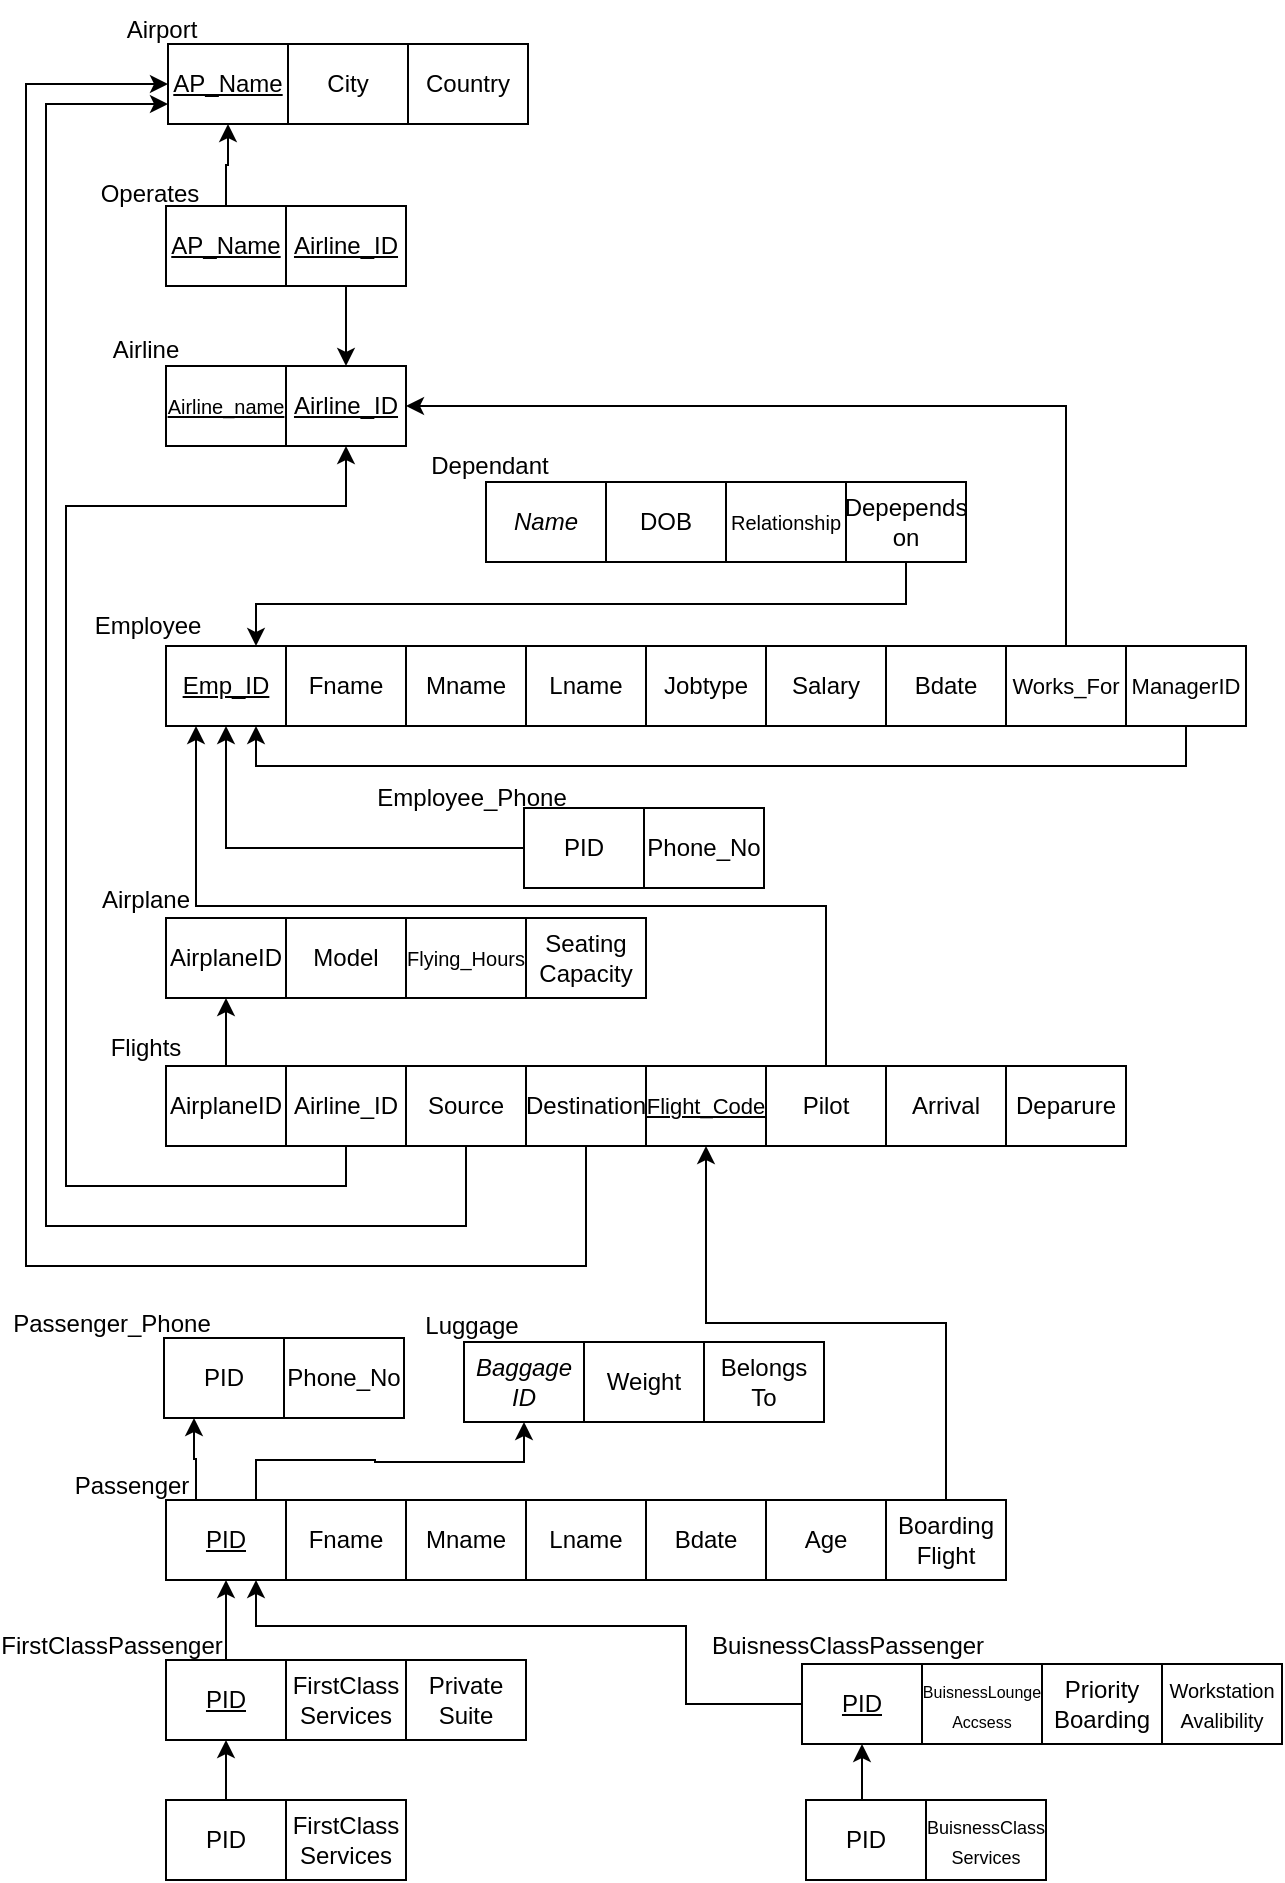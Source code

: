 <mxfile version="24.8.6">
  <diagram name="Page-1" id="_k5ArbzlJ-PiE-V6iwf7">
    <mxGraphModel dx="632" dy="1427" grid="1" gridSize="10" guides="1" tooltips="1" connect="1" arrows="1" fold="1" page="1" pageScale="1" pageWidth="850" pageHeight="1100" math="0" shadow="0">
      <root>
        <mxCell id="0" />
        <mxCell id="1" parent="0" />
        <mxCell id="TdfvYruZWpuvt_22ktZn-1" value="" style="childLayout=tableLayout;recursiveResize=0;shadow=0;fillColor=none;" parent="1" vertex="1">
          <mxGeometry x="240" y="300" width="540" height="40" as="geometry" />
        </mxCell>
        <mxCell id="TdfvYruZWpuvt_22ktZn-2" value="" style="shape=tableRow;horizontal=0;startSize=0;swimlaneHead=0;swimlaneBody=0;top=0;left=0;bottom=0;right=0;dropTarget=0;collapsible=0;recursiveResize=0;expand=0;fontStyle=0;fillColor=none;strokeColor=inherit;" parent="TdfvYruZWpuvt_22ktZn-1" vertex="1">
          <mxGeometry width="540" height="40" as="geometry" />
        </mxCell>
        <mxCell id="TdfvYruZWpuvt_22ktZn-3" value="&lt;u&gt;Emp_ID&lt;/u&gt;" style="connectable=1;recursiveResize=0;strokeColor=inherit;fillColor=none;align=center;whiteSpace=wrap;html=1;" parent="TdfvYruZWpuvt_22ktZn-2" vertex="1">
          <mxGeometry width="60" height="40" as="geometry">
            <mxRectangle width="60" height="40" as="alternateBounds" />
          </mxGeometry>
        </mxCell>
        <mxCell id="TdfvYruZWpuvt_22ktZn-5" value="Fname" style="connectable=1;recursiveResize=0;strokeColor=inherit;fillColor=none;align=center;whiteSpace=wrap;html=1;" parent="TdfvYruZWpuvt_22ktZn-2" vertex="1">
          <mxGeometry x="60" width="60" height="40" as="geometry">
            <mxRectangle width="60" height="40" as="alternateBounds" />
          </mxGeometry>
        </mxCell>
        <mxCell id="TdfvYruZWpuvt_22ktZn-34" value="Mname" style="connectable=1;recursiveResize=0;strokeColor=inherit;fillColor=none;align=center;whiteSpace=wrap;html=1;" parent="TdfvYruZWpuvt_22ktZn-2" vertex="1">
          <mxGeometry x="120" width="60" height="40" as="geometry">
            <mxRectangle width="60" height="40" as="alternateBounds" />
          </mxGeometry>
        </mxCell>
        <mxCell id="TdfvYruZWpuvt_22ktZn-35" value="Lname" style="connectable=1;recursiveResize=0;strokeColor=inherit;fillColor=none;align=center;whiteSpace=wrap;html=1;" parent="TdfvYruZWpuvt_22ktZn-2" vertex="1">
          <mxGeometry x="180" width="60" height="40" as="geometry">
            <mxRectangle width="60" height="40" as="alternateBounds" />
          </mxGeometry>
        </mxCell>
        <mxCell id="TdfvYruZWpuvt_22ktZn-36" value="Jobtype" style="connectable=1;recursiveResize=0;strokeColor=inherit;fillColor=none;align=center;whiteSpace=wrap;html=1;" parent="TdfvYruZWpuvt_22ktZn-2" vertex="1">
          <mxGeometry x="240" width="60" height="40" as="geometry">
            <mxRectangle width="60" height="40" as="alternateBounds" />
          </mxGeometry>
        </mxCell>
        <mxCell id="TdfvYruZWpuvt_22ktZn-37" value="Salary" style="connectable=1;recursiveResize=0;strokeColor=inherit;fillColor=none;align=center;whiteSpace=wrap;html=1;" parent="TdfvYruZWpuvt_22ktZn-2" vertex="1">
          <mxGeometry x="300" width="60" height="40" as="geometry">
            <mxRectangle width="60" height="40" as="alternateBounds" />
          </mxGeometry>
        </mxCell>
        <mxCell id="TdfvYruZWpuvt_22ktZn-38" value="Bdate" style="connectable=1;recursiveResize=0;strokeColor=inherit;fillColor=none;align=center;whiteSpace=wrap;html=1;" parent="TdfvYruZWpuvt_22ktZn-2" vertex="1">
          <mxGeometry x="360" width="60" height="40" as="geometry">
            <mxRectangle width="60" height="40" as="alternateBounds" />
          </mxGeometry>
        </mxCell>
        <mxCell id="TdfvYruZWpuvt_22ktZn-40" value="&lt;font style=&quot;font-size: 11px;&quot;&gt;Works_For&lt;/font&gt;" style="connectable=1;recursiveResize=0;strokeColor=inherit;fillColor=none;align=center;whiteSpace=wrap;html=1;" parent="TdfvYruZWpuvt_22ktZn-2" vertex="1">
          <mxGeometry x="420" width="60" height="40" as="geometry">
            <mxRectangle width="60" height="40" as="alternateBounds" />
          </mxGeometry>
        </mxCell>
        <mxCell id="TdfvYruZWpuvt_22ktZn-41" value="&lt;font style=&quot;font-size: 11px;&quot;&gt;ManagerID&lt;/font&gt;" style="connectable=1;recursiveResize=0;strokeColor=inherit;fillColor=none;align=center;whiteSpace=wrap;html=1;part=0;" parent="TdfvYruZWpuvt_22ktZn-2" vertex="1">
          <mxGeometry x="480" width="60" height="40" as="geometry">
            <mxRectangle width="60" height="40" as="alternateBounds" />
          </mxGeometry>
        </mxCell>
        <mxCell id="TdfvYruZWpuvt_22ktZn-76" style="edgeStyle=orthogonalEdgeStyle;rounded=0;orthogonalLoop=1;jettySize=auto;html=1;exitX=0.5;exitY=1;exitDx=0;exitDy=0;entryX=0.75;entryY=1;entryDx=0;entryDy=0;" parent="TdfvYruZWpuvt_22ktZn-2" source="TdfvYruZWpuvt_22ktZn-41" target="TdfvYruZWpuvt_22ktZn-3" edge="1">
          <mxGeometry relative="1" as="geometry">
            <mxPoint x="580" y="10" as="sourcePoint" />
            <mxPoint x="40" y="-70" as="targetPoint" />
          </mxGeometry>
        </mxCell>
        <mxCell id="TdfvYruZWpuvt_22ktZn-60" value="" style="childLayout=tableLayout;recursiveResize=0;shadow=0;fillColor=none;" parent="1" vertex="1">
          <mxGeometry x="240" y="160" width="120" height="40" as="geometry" />
        </mxCell>
        <mxCell id="TdfvYruZWpuvt_22ktZn-61" value="" style="shape=tableRow;horizontal=0;startSize=0;swimlaneHead=0;swimlaneBody=0;top=0;left=0;bottom=0;right=0;dropTarget=0;collapsible=0;recursiveResize=0;expand=0;fontStyle=0;fillColor=none;strokeColor=inherit;" parent="TdfvYruZWpuvt_22ktZn-60" vertex="1">
          <mxGeometry width="120" height="40" as="geometry" />
        </mxCell>
        <mxCell id="TdfvYruZWpuvt_22ktZn-62" value="&lt;u&gt;&lt;font style=&quot;font-size: 10px;&quot;&gt;Airline_name&lt;/font&gt;&lt;/u&gt;" style="connectable=1;recursiveResize=0;strokeColor=inherit;fillColor=none;align=center;whiteSpace=wrap;html=1;" parent="TdfvYruZWpuvt_22ktZn-61" vertex="1">
          <mxGeometry width="60" height="40" as="geometry">
            <mxRectangle width="60" height="40" as="alternateBounds" />
          </mxGeometry>
        </mxCell>
        <mxCell id="TdfvYruZWpuvt_22ktZn-63" value="&lt;u&gt;Airline_ID&lt;/u&gt;" style="connectable=1;recursiveResize=0;strokeColor=inherit;fillColor=none;align=center;whiteSpace=wrap;html=1;" parent="TdfvYruZWpuvt_22ktZn-61" vertex="1">
          <mxGeometry x="60" width="60" height="40" as="geometry">
            <mxRectangle width="60" height="40" as="alternateBounds" />
          </mxGeometry>
        </mxCell>
        <mxCell id="TdfvYruZWpuvt_22ktZn-65" value="" style="childLayout=tableLayout;recursiveResize=0;shadow=0;fillColor=none;" parent="1" vertex="1">
          <mxGeometry x="240" y="436" width="240" height="40" as="geometry" />
        </mxCell>
        <mxCell id="TdfvYruZWpuvt_22ktZn-66" value="" style="shape=tableRow;horizontal=0;startSize=0;swimlaneHead=0;swimlaneBody=0;top=0;left=0;bottom=0;right=0;dropTarget=0;collapsible=0;recursiveResize=0;expand=0;fontStyle=0;fillColor=none;strokeColor=inherit;" parent="TdfvYruZWpuvt_22ktZn-65" vertex="1">
          <mxGeometry width="240" height="40" as="geometry" />
        </mxCell>
        <mxCell id="TdfvYruZWpuvt_22ktZn-67" value="AirplaneID" style="connectable=1;recursiveResize=0;strokeColor=inherit;fillColor=none;align=center;whiteSpace=wrap;html=1;" parent="TdfvYruZWpuvt_22ktZn-66" vertex="1">
          <mxGeometry width="60" height="40" as="geometry">
            <mxRectangle width="60" height="40" as="alternateBounds" />
          </mxGeometry>
        </mxCell>
        <mxCell id="TdfvYruZWpuvt_22ktZn-68" value="Model" style="connectable=1;recursiveResize=0;strokeColor=inherit;fillColor=none;align=center;whiteSpace=wrap;html=1;" parent="TdfvYruZWpuvt_22ktZn-66" vertex="1">
          <mxGeometry x="60" width="60" height="40" as="geometry">
            <mxRectangle width="60" height="40" as="alternateBounds" />
          </mxGeometry>
        </mxCell>
        <mxCell id="TdfvYruZWpuvt_22ktZn-69" value="&lt;font style=&quot;font-size: 10px;&quot;&gt;Flying_Hours&lt;/font&gt;" style="connectable=1;recursiveResize=0;strokeColor=inherit;fillColor=none;align=center;whiteSpace=wrap;html=1;" parent="TdfvYruZWpuvt_22ktZn-66" vertex="1">
          <mxGeometry x="120" width="60" height="40" as="geometry">
            <mxRectangle width="60" height="40" as="alternateBounds" />
          </mxGeometry>
        </mxCell>
        <mxCell id="TdfvYruZWpuvt_22ktZn-70" value="Seating&lt;br&gt;Capacity" style="connectable=1;recursiveResize=0;strokeColor=inherit;fillColor=none;align=center;whiteSpace=wrap;html=1;" parent="TdfvYruZWpuvt_22ktZn-66" vertex="1">
          <mxGeometry x="180" width="60" height="40" as="geometry">
            <mxRectangle width="60" height="40" as="alternateBounds" />
          </mxGeometry>
        </mxCell>
        <mxCell id="TdfvYruZWpuvt_22ktZn-75" style="edgeStyle=orthogonalEdgeStyle;rounded=0;orthogonalLoop=1;jettySize=auto;html=1;exitX=0.5;exitY=0;exitDx=0;exitDy=0;entryX=1;entryY=0.5;entryDx=0;entryDy=0;" parent="1" source="TdfvYruZWpuvt_22ktZn-40" target="TdfvYruZWpuvt_22ktZn-63" edge="1">
          <mxGeometry relative="1" as="geometry" />
        </mxCell>
        <mxCell id="TdfvYruZWpuvt_22ktZn-91" value="" style="childLayout=tableLayout;recursiveResize=0;shadow=0;fillColor=none;" parent="1" vertex="1">
          <mxGeometry x="240" y="510" width="480" height="40" as="geometry" />
        </mxCell>
        <mxCell id="TdfvYruZWpuvt_22ktZn-92" value="" style="shape=tableRow;horizontal=0;startSize=0;swimlaneHead=0;swimlaneBody=0;top=0;left=0;bottom=0;right=0;dropTarget=0;collapsible=0;recursiveResize=0;expand=0;fontStyle=0;fillColor=none;strokeColor=inherit;" parent="TdfvYruZWpuvt_22ktZn-91" vertex="1">
          <mxGeometry width="480" height="40" as="geometry" />
        </mxCell>
        <mxCell id="TdfvYruZWpuvt_22ktZn-93" value="AirplaneID" style="connectable=1;recursiveResize=0;strokeColor=inherit;fillColor=none;align=center;whiteSpace=wrap;html=1;" parent="TdfvYruZWpuvt_22ktZn-92" vertex="1">
          <mxGeometry width="60" height="40" as="geometry">
            <mxRectangle width="60" height="40" as="alternateBounds" />
          </mxGeometry>
        </mxCell>
        <mxCell id="TdfvYruZWpuvt_22ktZn-94" value="Airline_ID" style="connectable=1;recursiveResize=0;strokeColor=inherit;fillColor=none;align=center;whiteSpace=wrap;html=1;" parent="TdfvYruZWpuvt_22ktZn-92" vertex="1">
          <mxGeometry x="60" width="60" height="40" as="geometry">
            <mxRectangle width="60" height="40" as="alternateBounds" />
          </mxGeometry>
        </mxCell>
        <mxCell id="TdfvYruZWpuvt_22ktZn-95" value="Source" style="connectable=1;recursiveResize=0;strokeColor=inherit;fillColor=none;align=center;whiteSpace=wrap;html=1;" parent="TdfvYruZWpuvt_22ktZn-92" vertex="1">
          <mxGeometry x="120" width="60" height="40" as="geometry">
            <mxRectangle width="60" height="40" as="alternateBounds" />
          </mxGeometry>
        </mxCell>
        <mxCell id="TdfvYruZWpuvt_22ktZn-96" value="Destination" style="connectable=1;recursiveResize=0;strokeColor=inherit;fillColor=none;align=center;whiteSpace=wrap;html=1;" parent="TdfvYruZWpuvt_22ktZn-92" vertex="1">
          <mxGeometry x="180" width="60" height="40" as="geometry">
            <mxRectangle width="60" height="40" as="alternateBounds" />
          </mxGeometry>
        </mxCell>
        <mxCell id="TdfvYruZWpuvt_22ktZn-97" value="&lt;u&gt;&lt;font style=&quot;font-size: 11px;&quot;&gt;Flight_Code&lt;/font&gt;&lt;/u&gt;" style="connectable=1;recursiveResize=0;strokeColor=inherit;fillColor=none;align=center;whiteSpace=wrap;html=1;" parent="TdfvYruZWpuvt_22ktZn-92" vertex="1">
          <mxGeometry x="240" width="60" height="40" as="geometry">
            <mxRectangle width="60" height="40" as="alternateBounds" />
          </mxGeometry>
        </mxCell>
        <mxCell id="TdfvYruZWpuvt_22ktZn-98" value="Pilot" style="connectable=1;recursiveResize=0;strokeColor=inherit;fillColor=none;align=center;whiteSpace=wrap;html=1;" parent="TdfvYruZWpuvt_22ktZn-92" vertex="1">
          <mxGeometry x="300" width="60" height="40" as="geometry">
            <mxRectangle width="60" height="40" as="alternateBounds" />
          </mxGeometry>
        </mxCell>
        <mxCell id="TdfvYruZWpuvt_22ktZn-99" value="Arrival" style="connectable=1;recursiveResize=0;strokeColor=inherit;fillColor=none;align=center;whiteSpace=wrap;html=1;" parent="TdfvYruZWpuvt_22ktZn-92" vertex="1">
          <mxGeometry x="360" width="60" height="40" as="geometry">
            <mxRectangle width="60" height="40" as="alternateBounds" />
          </mxGeometry>
        </mxCell>
        <mxCell id="TdfvYruZWpuvt_22ktZn-100" value="Deparure" style="connectable=1;recursiveResize=0;strokeColor=inherit;fillColor=none;align=center;whiteSpace=wrap;html=1;" parent="TdfvYruZWpuvt_22ktZn-92" vertex="1">
          <mxGeometry x="420" width="60" height="40" as="geometry">
            <mxRectangle width="60" height="40" as="alternateBounds" />
          </mxGeometry>
        </mxCell>
        <mxCell id="TdfvYruZWpuvt_22ktZn-107" style="edgeStyle=orthogonalEdgeStyle;rounded=0;orthogonalLoop=1;jettySize=auto;html=1;entryX=0.5;entryY=1;entryDx=0;entryDy=0;" parent="1" target="TdfvYruZWpuvt_22ktZn-63" edge="1">
          <mxGeometry relative="1" as="geometry">
            <mxPoint x="330" y="550" as="sourcePoint" />
            <Array as="points">
              <mxPoint x="330" y="570" />
              <mxPoint x="190" y="570" />
              <mxPoint x="190" y="230" />
              <mxPoint x="330" y="230" />
            </Array>
            <mxPoint x="230" y="80" as="targetPoint" />
          </mxGeometry>
        </mxCell>
        <mxCell id="TdfvYruZWpuvt_22ktZn-108" style="edgeStyle=orthogonalEdgeStyle;rounded=0;orthogonalLoop=1;jettySize=auto;html=1;exitX=0.5;exitY=0;exitDx=0;exitDy=0;entryX=0.5;entryY=1;entryDx=0;entryDy=0;" parent="1" source="TdfvYruZWpuvt_22ktZn-93" target="TdfvYruZWpuvt_22ktZn-67" edge="1">
          <mxGeometry relative="1" as="geometry">
            <Array as="points">
              <mxPoint x="270" y="480" />
              <mxPoint x="270" y="480" />
            </Array>
          </mxGeometry>
        </mxCell>
        <mxCell id="TdfvYruZWpuvt_22ktZn-109" style="edgeStyle=orthogonalEdgeStyle;rounded=0;orthogonalLoop=1;jettySize=auto;html=1;exitX=0.5;exitY=0;exitDx=0;exitDy=0;entryX=0.25;entryY=1;entryDx=0;entryDy=0;" parent="1" source="TdfvYruZWpuvt_22ktZn-98" target="TdfvYruZWpuvt_22ktZn-3" edge="1">
          <mxGeometry relative="1" as="geometry">
            <Array as="points">
              <mxPoint x="570" y="430" />
              <mxPoint x="255" y="430" />
            </Array>
            <mxPoint x="260" y="240" as="targetPoint" />
          </mxGeometry>
        </mxCell>
        <mxCell id="TdfvYruZWpuvt_22ktZn-110" style="edgeStyle=orthogonalEdgeStyle;rounded=0;orthogonalLoop=1;jettySize=auto;html=1;exitX=0.5;exitY=1;exitDx=0;exitDy=0;entryX=0;entryY=0.5;entryDx=0;entryDy=0;" parent="1" source="TdfvYruZWpuvt_22ktZn-96" target="TdfvYruZWpuvt_22ktZn-57" edge="1">
          <mxGeometry relative="1" as="geometry">
            <mxPoint x="290" y="575" as="sourcePoint" />
            <mxPoint x="290" y="215" as="targetPoint" />
            <Array as="points">
              <mxPoint x="450" y="610" />
              <mxPoint x="170" y="610" />
              <mxPoint x="170" y="19" />
            </Array>
          </mxGeometry>
        </mxCell>
        <mxCell id="TdfvYruZWpuvt_22ktZn-111" style="edgeStyle=orthogonalEdgeStyle;rounded=0;orthogonalLoop=1;jettySize=auto;html=1;entryX=0;entryY=0.75;entryDx=0;entryDy=0;" parent="1" target="TdfvYruZWpuvt_22ktZn-57" edge="1">
          <mxGeometry relative="1" as="geometry">
            <mxPoint x="390" y="550" as="sourcePoint" />
            <mxPoint x="190" y="-120" as="targetPoint" />
            <Array as="points">
              <mxPoint x="390" y="590" />
              <mxPoint x="180" y="590" />
              <mxPoint x="180" y="29" />
            </Array>
          </mxGeometry>
        </mxCell>
        <mxCell id="TdfvYruZWpuvt_22ktZn-55" value="" style="childLayout=tableLayout;recursiveResize=0;shadow=0;fillColor=none;" parent="1" vertex="1">
          <mxGeometry x="241" y="-1" width="180" height="40" as="geometry" />
        </mxCell>
        <mxCell id="TdfvYruZWpuvt_22ktZn-56" value="" style="shape=tableRow;horizontal=0;startSize=0;swimlaneHead=0;swimlaneBody=0;top=0;left=0;bottom=0;right=0;dropTarget=0;collapsible=0;recursiveResize=0;expand=0;fontStyle=0;fillColor=none;strokeColor=inherit;" parent="TdfvYruZWpuvt_22ktZn-55" vertex="1">
          <mxGeometry width="180" height="40" as="geometry" />
        </mxCell>
        <mxCell id="TdfvYruZWpuvt_22ktZn-57" value="&lt;u&gt;AP_Name&lt;/u&gt;" style="connectable=1;recursiveResize=0;strokeColor=inherit;fillColor=none;align=center;whiteSpace=wrap;html=1;" parent="TdfvYruZWpuvt_22ktZn-56" vertex="1">
          <mxGeometry width="60" height="40" as="geometry">
            <mxRectangle width="60" height="40" as="alternateBounds" />
          </mxGeometry>
        </mxCell>
        <mxCell id="TdfvYruZWpuvt_22ktZn-58" value="City" style="connectable=1;recursiveResize=0;strokeColor=inherit;fillColor=none;align=center;whiteSpace=wrap;html=1;" parent="TdfvYruZWpuvt_22ktZn-56" vertex="1">
          <mxGeometry x="60" width="60" height="40" as="geometry">
            <mxRectangle width="60" height="40" as="alternateBounds" />
          </mxGeometry>
        </mxCell>
        <mxCell id="TdfvYruZWpuvt_22ktZn-59" value="Country" style="connectable=1;recursiveResize=0;strokeColor=inherit;fillColor=none;align=center;whiteSpace=wrap;html=1;" parent="TdfvYruZWpuvt_22ktZn-56" vertex="1">
          <mxGeometry x="120" width="60" height="40" as="geometry">
            <mxRectangle width="60" height="40" as="alternateBounds" />
          </mxGeometry>
        </mxCell>
        <mxCell id="TdfvYruZWpuvt_22ktZn-121" value="" style="shape=tableRow;horizontal=0;startSize=0;swimlaneHead=0;swimlaneBody=0;top=0;left=0;bottom=0;right=0;dropTarget=0;collapsible=0;recursiveResize=0;expand=0;fontStyle=0;fillColor=none;strokeColor=inherit;" parent="1" vertex="1">
          <mxGeometry x="240" y="80" width="120" height="40" as="geometry" />
        </mxCell>
        <mxCell id="TdfvYruZWpuvt_22ktZn-122" value="&lt;u&gt;AP_Name&lt;/u&gt;" style="connectable=1;recursiveResize=0;strokeColor=inherit;fillColor=none;align=center;whiteSpace=wrap;html=1;" parent="TdfvYruZWpuvt_22ktZn-121" vertex="1">
          <mxGeometry width="60" height="40" as="geometry">
            <mxRectangle width="60" height="40" as="alternateBounds" />
          </mxGeometry>
        </mxCell>
        <mxCell id="TdfvYruZWpuvt_22ktZn-123" value="&lt;u&gt;Airline_ID&lt;/u&gt;" style="connectable=1;recursiveResize=0;strokeColor=inherit;fillColor=none;align=center;whiteSpace=wrap;html=1;" parent="TdfvYruZWpuvt_22ktZn-121" vertex="1">
          <mxGeometry x="60" width="60" height="40" as="geometry">
            <mxRectangle width="60" height="40" as="alternateBounds" />
          </mxGeometry>
        </mxCell>
        <mxCell id="TdfvYruZWpuvt_22ktZn-125" style="edgeStyle=orthogonalEdgeStyle;rounded=0;orthogonalLoop=1;jettySize=auto;html=1;exitX=0.5;exitY=0;exitDx=0;exitDy=0;entryX=0.5;entryY=1;entryDx=0;entryDy=0;" parent="1" source="TdfvYruZWpuvt_22ktZn-122" target="TdfvYruZWpuvt_22ktZn-57" edge="1">
          <mxGeometry relative="1" as="geometry" />
        </mxCell>
        <mxCell id="TdfvYruZWpuvt_22ktZn-126" style="edgeStyle=orthogonalEdgeStyle;rounded=0;orthogonalLoop=1;jettySize=auto;html=1;exitX=0.5;exitY=1;exitDx=0;exitDy=0;entryX=0.5;entryY=0;entryDx=0;entryDy=0;" parent="1" source="TdfvYruZWpuvt_22ktZn-123" target="TdfvYruZWpuvt_22ktZn-63" edge="1">
          <mxGeometry relative="1" as="geometry" />
        </mxCell>
        <mxCell id="KOnyzkUJQbg884Fugweh-2" value="" style="childLayout=tableLayout;recursiveResize=0;shadow=0;fillColor=none;" parent="1" vertex="1">
          <mxGeometry x="400" y="218" width="240" height="40" as="geometry" />
        </mxCell>
        <mxCell id="KOnyzkUJQbg884Fugweh-3" value="" style="shape=tableRow;horizontal=0;startSize=0;swimlaneHead=0;swimlaneBody=0;top=0;left=0;bottom=0;right=0;dropTarget=0;collapsible=0;recursiveResize=0;expand=0;fontStyle=0;fillColor=none;strokeColor=inherit;" parent="KOnyzkUJQbg884Fugweh-2" vertex="1">
          <mxGeometry width="240" height="40" as="geometry" />
        </mxCell>
        <mxCell id="KOnyzkUJQbg884Fugweh-4" value="&lt;i&gt;Name&lt;/i&gt;" style="connectable=1;recursiveResize=0;strokeColor=inherit;fillColor=none;align=center;whiteSpace=wrap;html=1;" parent="KOnyzkUJQbg884Fugweh-3" vertex="1">
          <mxGeometry width="60" height="40" as="geometry">
            <mxRectangle width="60" height="40" as="alternateBounds" />
          </mxGeometry>
        </mxCell>
        <mxCell id="KOnyzkUJQbg884Fugweh-5" value="DOB" style="connectable=1;recursiveResize=0;strokeColor=inherit;fillColor=none;align=center;whiteSpace=wrap;html=1;" parent="KOnyzkUJQbg884Fugweh-3" vertex="1">
          <mxGeometry x="60" width="60" height="40" as="geometry">
            <mxRectangle width="60" height="40" as="alternateBounds" />
          </mxGeometry>
        </mxCell>
        <mxCell id="KOnyzkUJQbg884Fugweh-6" value="&lt;font style=&quot;font-size: 10px;&quot;&gt;Relationship&lt;/font&gt;" style="connectable=1;recursiveResize=0;strokeColor=inherit;fillColor=none;align=center;whiteSpace=wrap;html=1;" parent="KOnyzkUJQbg884Fugweh-3" vertex="1">
          <mxGeometry x="120" width="60" height="40" as="geometry">
            <mxRectangle width="60" height="40" as="alternateBounds" />
          </mxGeometry>
        </mxCell>
        <mxCell id="KOnyzkUJQbg884Fugweh-7" value="Depepends&lt;br&gt;on" style="connectable=1;recursiveResize=0;strokeColor=inherit;fillColor=none;align=center;whiteSpace=wrap;html=1;" parent="KOnyzkUJQbg884Fugweh-3" vertex="1">
          <mxGeometry x="180" width="60" height="40" as="geometry">
            <mxRectangle width="60" height="40" as="alternateBounds" />
          </mxGeometry>
        </mxCell>
        <mxCell id="KOnyzkUJQbg884Fugweh-8" style="edgeStyle=orthogonalEdgeStyle;rounded=0;orthogonalLoop=1;jettySize=auto;html=1;exitX=0.5;exitY=1;exitDx=0;exitDy=0;entryX=0.75;entryY=0;entryDx=0;entryDy=0;" parent="1" source="KOnyzkUJQbg884Fugweh-7" target="TdfvYruZWpuvt_22ktZn-3" edge="1">
          <mxGeometry relative="1" as="geometry">
            <mxPoint x="840" y="270" as="sourcePoint" />
            <mxPoint x="240" y="270" as="targetPoint" />
          </mxGeometry>
        </mxCell>
        <mxCell id="KOnyzkUJQbg884Fugweh-18" value="" style="childLayout=tableLayout;recursiveResize=0;shadow=0;fillColor=none;" parent="1" vertex="1">
          <mxGeometry x="240" y="727" width="420" height="40" as="geometry" />
        </mxCell>
        <mxCell id="KOnyzkUJQbg884Fugweh-19" value="" style="shape=tableRow;horizontal=0;startSize=0;swimlaneHead=0;swimlaneBody=0;top=0;left=0;bottom=0;right=0;dropTarget=0;collapsible=0;recursiveResize=0;expand=0;fontStyle=0;fillColor=none;strokeColor=inherit;" parent="KOnyzkUJQbg884Fugweh-18" vertex="1">
          <mxGeometry width="420" height="40" as="geometry" />
        </mxCell>
        <mxCell id="KOnyzkUJQbg884Fugweh-20" value="&lt;u&gt;PID&lt;/u&gt;" style="connectable=1;recursiveResize=0;strokeColor=inherit;fillColor=none;align=center;whiteSpace=wrap;html=1;" parent="KOnyzkUJQbg884Fugweh-19" vertex="1">
          <mxGeometry width="60" height="40" as="geometry">
            <mxRectangle width="60" height="40" as="alternateBounds" />
          </mxGeometry>
        </mxCell>
        <mxCell id="KOnyzkUJQbg884Fugweh-22" value="Fname" style="connectable=1;recursiveResize=0;strokeColor=inherit;fillColor=none;align=center;whiteSpace=wrap;html=1;" parent="KOnyzkUJQbg884Fugweh-19" vertex="1">
          <mxGeometry x="60" width="60" height="40" as="geometry">
            <mxRectangle width="60" height="40" as="alternateBounds" />
          </mxGeometry>
        </mxCell>
        <mxCell id="KOnyzkUJQbg884Fugweh-23" value="Mname" style="connectable=1;recursiveResize=0;strokeColor=inherit;fillColor=none;align=center;whiteSpace=wrap;html=1;" parent="KOnyzkUJQbg884Fugweh-19" vertex="1">
          <mxGeometry x="120" width="60" height="40" as="geometry">
            <mxRectangle width="60" height="40" as="alternateBounds" />
          </mxGeometry>
        </mxCell>
        <mxCell id="KOnyzkUJQbg884Fugweh-24" value="Lname" style="connectable=1;recursiveResize=0;strokeColor=inherit;fillColor=none;align=center;whiteSpace=wrap;html=1;" parent="KOnyzkUJQbg884Fugweh-19" vertex="1">
          <mxGeometry x="180" width="60" height="40" as="geometry">
            <mxRectangle width="60" height="40" as="alternateBounds" />
          </mxGeometry>
        </mxCell>
        <mxCell id="KOnyzkUJQbg884Fugweh-25" value="Bdate" style="connectable=1;recursiveResize=0;strokeColor=inherit;fillColor=none;align=center;whiteSpace=wrap;html=1;" parent="KOnyzkUJQbg884Fugweh-19" vertex="1">
          <mxGeometry x="240" width="60" height="40" as="geometry">
            <mxRectangle width="60" height="40" as="alternateBounds" />
          </mxGeometry>
        </mxCell>
        <mxCell id="KOnyzkUJQbg884Fugweh-26" value="Age" style="connectable=1;recursiveResize=0;strokeColor=inherit;fillColor=none;align=center;whiteSpace=wrap;html=1;" parent="KOnyzkUJQbg884Fugweh-19" vertex="1">
          <mxGeometry x="300" width="60" height="40" as="geometry">
            <mxRectangle width="60" height="40" as="alternateBounds" />
          </mxGeometry>
        </mxCell>
        <mxCell id="KOnyzkUJQbg884Fugweh-27" value="Boarding&lt;br&gt;Flight" style="connectable=1;recursiveResize=0;strokeColor=inherit;fillColor=none;align=center;whiteSpace=wrap;html=1;" parent="KOnyzkUJQbg884Fugweh-19" vertex="1">
          <mxGeometry x="360" width="60" height="40" as="geometry">
            <mxRectangle width="60" height="40" as="alternateBounds" />
          </mxGeometry>
        </mxCell>
        <mxCell id="KOnyzkUJQbg884Fugweh-29" style="edgeStyle=orthogonalEdgeStyle;rounded=0;orthogonalLoop=1;jettySize=auto;html=1;exitX=0.5;exitY=0;exitDx=0;exitDy=0;entryX=0.5;entryY=1;entryDx=0;entryDy=0;" parent="1" source="KOnyzkUJQbg884Fugweh-27" target="TdfvYruZWpuvt_22ktZn-97" edge="1">
          <mxGeometry relative="1" as="geometry" />
        </mxCell>
        <mxCell id="KOnyzkUJQbg884Fugweh-35" value="" style="childLayout=tableLayout;recursiveResize=0;shadow=0;fillColor=none;" parent="1" vertex="1">
          <mxGeometry x="389" y="648" width="180" height="40" as="geometry" />
        </mxCell>
        <mxCell id="KOnyzkUJQbg884Fugweh-36" value="" style="shape=tableRow;horizontal=0;startSize=0;swimlaneHead=0;swimlaneBody=0;top=0;left=0;bottom=0;right=0;dropTarget=0;collapsible=0;recursiveResize=0;expand=0;fontStyle=0;fillColor=none;strokeColor=inherit;" parent="KOnyzkUJQbg884Fugweh-35" vertex="1">
          <mxGeometry width="180" height="40" as="geometry" />
        </mxCell>
        <mxCell id="KOnyzkUJQbg884Fugweh-37" value="&lt;i&gt;Baggage&lt;br&gt;ID&lt;/i&gt;" style="connectable=1;recursiveResize=0;strokeColor=inherit;fillColor=none;align=center;whiteSpace=wrap;html=1;" parent="KOnyzkUJQbg884Fugweh-36" vertex="1">
          <mxGeometry width="60" height="40" as="geometry">
            <mxRectangle width="60" height="40" as="alternateBounds" />
          </mxGeometry>
        </mxCell>
        <mxCell id="KOnyzkUJQbg884Fugweh-38" value="Weight" style="connectable=1;recursiveResize=0;strokeColor=inherit;fillColor=none;align=center;whiteSpace=wrap;html=1;" parent="KOnyzkUJQbg884Fugweh-36" vertex="1">
          <mxGeometry x="60" width="60" height="40" as="geometry">
            <mxRectangle width="60" height="40" as="alternateBounds" />
          </mxGeometry>
        </mxCell>
        <mxCell id="KOnyzkUJQbg884Fugweh-39" value="Belongs&lt;br&gt;To" style="connectable=1;recursiveResize=0;strokeColor=inherit;fillColor=none;align=center;whiteSpace=wrap;html=1;" parent="KOnyzkUJQbg884Fugweh-36" vertex="1">
          <mxGeometry x="120" width="60" height="40" as="geometry">
            <mxRectangle width="60" height="40" as="alternateBounds" />
          </mxGeometry>
        </mxCell>
        <mxCell id="fVC97Bl0zkbnZXoqsmfV-3" value="Airport" style="text;html=1;align=center;verticalAlign=middle;whiteSpace=wrap;rounded=0;" parent="1" vertex="1">
          <mxGeometry x="208" y="-23" width="60" height="30" as="geometry" />
        </mxCell>
        <mxCell id="fVC97Bl0zkbnZXoqsmfV-4" value="Airline" style="text;html=1;align=center;verticalAlign=middle;whiteSpace=wrap;rounded=0;" parent="1" vertex="1">
          <mxGeometry x="200" y="137" width="60" height="30" as="geometry" />
        </mxCell>
        <mxCell id="fVC97Bl0zkbnZXoqsmfV-6" value="Employee" style="text;html=1;align=center;verticalAlign=middle;whiteSpace=wrap;rounded=0;" parent="1" vertex="1">
          <mxGeometry x="201" y="275" width="60" height="30" as="geometry" />
        </mxCell>
        <mxCell id="fVC97Bl0zkbnZXoqsmfV-7" value="Airplane" style="text;html=1;align=center;verticalAlign=middle;whiteSpace=wrap;rounded=0;" parent="1" vertex="1">
          <mxGeometry x="200" y="412" width="60" height="30" as="geometry" />
        </mxCell>
        <mxCell id="fVC97Bl0zkbnZXoqsmfV-8" value="Flights" style="text;html=1;align=center;verticalAlign=middle;whiteSpace=wrap;rounded=0;" parent="1" vertex="1">
          <mxGeometry x="200" y="486" width="60" height="30" as="geometry" />
        </mxCell>
        <mxCell id="fVC97Bl0zkbnZXoqsmfV-9" value="Passenger" style="text;html=1;align=center;verticalAlign=middle;whiteSpace=wrap;rounded=0;" parent="1" vertex="1">
          <mxGeometry x="193" y="705" width="60" height="30" as="geometry" />
        </mxCell>
        <mxCell id="fVC97Bl0zkbnZXoqsmfV-10" value="Dependant" style="text;html=1;align=center;verticalAlign=middle;whiteSpace=wrap;rounded=0;" parent="1" vertex="1">
          <mxGeometry x="372" y="195" width="60" height="30" as="geometry" />
        </mxCell>
        <mxCell id="fVC97Bl0zkbnZXoqsmfV-11" value="Operates" style="text;html=1;align=center;verticalAlign=middle;whiteSpace=wrap;rounded=0;" parent="1" vertex="1">
          <mxGeometry x="202" y="59" width="60" height="30" as="geometry" />
        </mxCell>
        <mxCell id="fVC97Bl0zkbnZXoqsmfV-12" value="Luggage" style="text;html=1;align=center;verticalAlign=middle;whiteSpace=wrap;rounded=0;" parent="1" vertex="1">
          <mxGeometry x="363" y="625" width="60" height="30" as="geometry" />
        </mxCell>
        <mxCell id="fVC97Bl0zkbnZXoqsmfV-13" value="" style="childLayout=tableLayout;recursiveResize=0;shadow=0;fillColor=none;" parent="1" vertex="1">
          <mxGeometry x="239" y="646" width="120" height="40" as="geometry" />
        </mxCell>
        <mxCell id="fVC97Bl0zkbnZXoqsmfV-14" value="" style="shape=tableRow;horizontal=0;startSize=0;swimlaneHead=0;swimlaneBody=0;top=0;left=0;bottom=0;right=0;dropTarget=0;collapsible=0;recursiveResize=0;expand=0;fontStyle=0;fillColor=none;strokeColor=inherit;" parent="fVC97Bl0zkbnZXoqsmfV-13" vertex="1">
          <mxGeometry width="120" height="40" as="geometry" />
        </mxCell>
        <mxCell id="fVC97Bl0zkbnZXoqsmfV-15" value="PID" style="connectable=1;recursiveResize=0;strokeColor=inherit;fillColor=none;align=center;whiteSpace=wrap;html=1;" parent="fVC97Bl0zkbnZXoqsmfV-14" vertex="1">
          <mxGeometry width="60" height="40" as="geometry">
            <mxRectangle width="60" height="40" as="alternateBounds" />
          </mxGeometry>
        </mxCell>
        <mxCell id="fVC97Bl0zkbnZXoqsmfV-16" value="Phone_No" style="connectable=1;recursiveResize=0;strokeColor=inherit;fillColor=none;align=center;whiteSpace=wrap;html=1;" parent="fVC97Bl0zkbnZXoqsmfV-14" vertex="1">
          <mxGeometry x="60" width="60" height="40" as="geometry">
            <mxRectangle width="60" height="40" as="alternateBounds" />
          </mxGeometry>
        </mxCell>
        <mxCell id="fVC97Bl0zkbnZXoqsmfV-18" value="Passenger_Phone" style="text;html=1;align=center;verticalAlign=middle;whiteSpace=wrap;rounded=0;" parent="1" vertex="1">
          <mxGeometry x="183" y="624" width="60" height="30" as="geometry" />
        </mxCell>
        <mxCell id="fVC97Bl0zkbnZXoqsmfV-20" value="" style="childLayout=tableLayout;recursiveResize=0;shadow=0;fillColor=none;" parent="1" vertex="1">
          <mxGeometry x="419" y="381" width="120" height="40" as="geometry" />
        </mxCell>
        <mxCell id="fVC97Bl0zkbnZXoqsmfV-21" value="" style="shape=tableRow;horizontal=0;startSize=0;swimlaneHead=0;swimlaneBody=0;top=0;left=0;bottom=0;right=0;dropTarget=0;collapsible=0;recursiveResize=0;expand=0;fontStyle=0;fillColor=none;strokeColor=inherit;" parent="fVC97Bl0zkbnZXoqsmfV-20" vertex="1">
          <mxGeometry width="120" height="40" as="geometry" />
        </mxCell>
        <mxCell id="fVC97Bl0zkbnZXoqsmfV-22" value="PID" style="connectable=1;recursiveResize=0;strokeColor=inherit;fillColor=none;align=center;whiteSpace=wrap;html=1;" parent="fVC97Bl0zkbnZXoqsmfV-21" vertex="1">
          <mxGeometry width="60" height="40" as="geometry">
            <mxRectangle width="60" height="40" as="alternateBounds" />
          </mxGeometry>
        </mxCell>
        <mxCell id="fVC97Bl0zkbnZXoqsmfV-23" value="Phone_No" style="connectable=1;recursiveResize=0;strokeColor=inherit;fillColor=none;align=center;whiteSpace=wrap;html=1;" parent="fVC97Bl0zkbnZXoqsmfV-21" vertex="1">
          <mxGeometry x="60" width="60" height="40" as="geometry">
            <mxRectangle width="60" height="40" as="alternateBounds" />
          </mxGeometry>
        </mxCell>
        <mxCell id="fVC97Bl0zkbnZXoqsmfV-24" value="Employee_Phone" style="text;html=1;align=center;verticalAlign=middle;whiteSpace=wrap;rounded=0;" parent="1" vertex="1">
          <mxGeometry x="363" y="361" width="60" height="30" as="geometry" />
        </mxCell>
        <mxCell id="fVC97Bl0zkbnZXoqsmfV-25" style="edgeStyle=orthogonalEdgeStyle;rounded=0;orthogonalLoop=1;jettySize=auto;html=1;exitX=0;exitY=0.5;exitDx=0;exitDy=0;entryX=0.5;entryY=1;entryDx=0;entryDy=0;" parent="1" source="fVC97Bl0zkbnZXoqsmfV-22" target="TdfvYruZWpuvt_22ktZn-3" edge="1">
          <mxGeometry relative="1" as="geometry" />
        </mxCell>
        <mxCell id="fVC97Bl0zkbnZXoqsmfV-27" style="edgeStyle=orthogonalEdgeStyle;rounded=0;orthogonalLoop=1;jettySize=auto;html=1;exitX=0.25;exitY=0;exitDx=0;exitDy=0;entryX=0.25;entryY=1;entryDx=0;entryDy=0;" parent="1" source="KOnyzkUJQbg884Fugweh-20" target="fVC97Bl0zkbnZXoqsmfV-15" edge="1">
          <mxGeometry relative="1" as="geometry" />
        </mxCell>
        <mxCell id="fVC97Bl0zkbnZXoqsmfV-28" style="edgeStyle=orthogonalEdgeStyle;rounded=0;orthogonalLoop=1;jettySize=auto;html=1;exitX=0.75;exitY=0;exitDx=0;exitDy=0;entryX=0.5;entryY=1;entryDx=0;entryDy=0;" parent="1" source="KOnyzkUJQbg884Fugweh-20" target="KOnyzkUJQbg884Fugweh-37" edge="1">
          <mxGeometry relative="1" as="geometry" />
        </mxCell>
        <mxCell id="fVC97Bl0zkbnZXoqsmfV-30" value="" style="childLayout=tableLayout;recursiveResize=0;shadow=0;fillColor=none;" parent="1" vertex="1">
          <mxGeometry x="240" y="807" width="180" height="40" as="geometry" />
        </mxCell>
        <mxCell id="fVC97Bl0zkbnZXoqsmfV-31" value="" style="shape=tableRow;horizontal=0;startSize=0;swimlaneHead=0;swimlaneBody=0;top=0;left=0;bottom=0;right=0;dropTarget=0;collapsible=0;recursiveResize=0;expand=0;fontStyle=0;fillColor=none;strokeColor=inherit;" parent="fVC97Bl0zkbnZXoqsmfV-30" vertex="1">
          <mxGeometry width="180" height="40" as="geometry" />
        </mxCell>
        <mxCell id="fVC97Bl0zkbnZXoqsmfV-39" value="&lt;u&gt;PID&lt;/u&gt;" style="connectable=1;recursiveResize=0;strokeColor=inherit;fillColor=none;align=center;whiteSpace=wrap;html=1;" parent="fVC97Bl0zkbnZXoqsmfV-31" vertex="1">
          <mxGeometry width="60" height="40" as="geometry">
            <mxRectangle width="60" height="40" as="alternateBounds" />
          </mxGeometry>
        </mxCell>
        <mxCell id="fVC97Bl0zkbnZXoqsmfV-32" value="FirstClass&lt;br&gt;Services" style="connectable=1;recursiveResize=0;strokeColor=inherit;fillColor=none;align=center;whiteSpace=wrap;html=1;" parent="fVC97Bl0zkbnZXoqsmfV-31" vertex="1">
          <mxGeometry x="60" width="60" height="40" as="geometry">
            <mxRectangle width="60" height="40" as="alternateBounds" />
          </mxGeometry>
        </mxCell>
        <mxCell id="fVC97Bl0zkbnZXoqsmfV-33" value="Private&lt;br&gt;Suite" style="connectable=1;recursiveResize=0;strokeColor=inherit;fillColor=none;align=center;whiteSpace=wrap;html=1;" parent="fVC97Bl0zkbnZXoqsmfV-31" vertex="1">
          <mxGeometry x="120" width="60" height="40" as="geometry">
            <mxRectangle width="60" height="40" as="alternateBounds" />
          </mxGeometry>
        </mxCell>
        <mxCell id="fVC97Bl0zkbnZXoqsmfV-40" style="edgeStyle=orthogonalEdgeStyle;rounded=0;orthogonalLoop=1;jettySize=auto;html=1;exitX=0.5;exitY=0;exitDx=0;exitDy=0;entryX=0.5;entryY=1;entryDx=0;entryDy=0;" parent="1" source="fVC97Bl0zkbnZXoqsmfV-39" target="KOnyzkUJQbg884Fugweh-20" edge="1">
          <mxGeometry relative="1" as="geometry" />
        </mxCell>
        <mxCell id="fVC97Bl0zkbnZXoqsmfV-41" value="FirstClassPassenger" style="text;html=1;align=center;verticalAlign=middle;whiteSpace=wrap;rounded=0;" parent="1" vertex="1">
          <mxGeometry x="183" y="785" width="60" height="30" as="geometry" />
        </mxCell>
        <mxCell id="fVC97Bl0zkbnZXoqsmfV-42" value="" style="childLayout=tableLayout;recursiveResize=0;shadow=0;fillColor=none;" parent="1" vertex="1">
          <mxGeometry x="558" y="809" width="240" height="40" as="geometry" />
        </mxCell>
        <mxCell id="fVC97Bl0zkbnZXoqsmfV-43" value="" style="shape=tableRow;horizontal=0;startSize=0;swimlaneHead=0;swimlaneBody=0;top=0;left=0;bottom=0;right=0;dropTarget=0;collapsible=0;recursiveResize=0;expand=0;fontStyle=0;fillColor=none;strokeColor=inherit;" parent="fVC97Bl0zkbnZXoqsmfV-42" vertex="1">
          <mxGeometry width="240" height="40" as="geometry" />
        </mxCell>
        <mxCell id="fVC97Bl0zkbnZXoqsmfV-44" value="&lt;u&gt;PID&lt;/u&gt;" style="connectable=1;recursiveResize=0;strokeColor=inherit;fillColor=none;align=center;whiteSpace=wrap;html=1;" parent="fVC97Bl0zkbnZXoqsmfV-43" vertex="1">
          <mxGeometry width="60" height="40" as="geometry">
            <mxRectangle width="60" height="40" as="alternateBounds" />
          </mxGeometry>
        </mxCell>
        <mxCell id="fVC97Bl0zkbnZXoqsmfV-46" value="&lt;font style=&quot;font-size: 8px;&quot;&gt;BuisnessLounge&lt;br&gt;Accsess&lt;/font&gt;" style="connectable=1;recursiveResize=0;strokeColor=inherit;fillColor=none;align=center;whiteSpace=wrap;html=1;" parent="fVC97Bl0zkbnZXoqsmfV-43" vertex="1">
          <mxGeometry x="60" width="60" height="40" as="geometry">
            <mxRectangle width="60" height="40" as="alternateBounds" />
          </mxGeometry>
        </mxCell>
        <mxCell id="fVC97Bl0zkbnZXoqsmfV-47" value="Priority&lt;br&gt;Boarding" style="connectable=1;recursiveResize=0;strokeColor=inherit;fillColor=none;align=center;whiteSpace=wrap;html=1;" parent="fVC97Bl0zkbnZXoqsmfV-43" vertex="1">
          <mxGeometry x="120" width="60" height="40" as="geometry">
            <mxRectangle width="60" height="40" as="alternateBounds" />
          </mxGeometry>
        </mxCell>
        <mxCell id="fVC97Bl0zkbnZXoqsmfV-50" value="&lt;font style=&quot;font-size: 10px;&quot;&gt;Workstation&lt;br&gt;Avalibility&lt;/font&gt;" style="connectable=1;recursiveResize=0;strokeColor=inherit;fillColor=none;align=center;whiteSpace=wrap;html=1;" parent="fVC97Bl0zkbnZXoqsmfV-43" vertex="1">
          <mxGeometry x="180" width="60" height="40" as="geometry">
            <mxRectangle width="60" height="40" as="alternateBounds" />
          </mxGeometry>
        </mxCell>
        <mxCell id="fVC97Bl0zkbnZXoqsmfV-48" value="BuisnessClassPassenger" style="text;html=1;align=center;verticalAlign=middle;whiteSpace=wrap;rounded=0;" parent="1" vertex="1">
          <mxGeometry x="551" y="785" width="60" height="30" as="geometry" />
        </mxCell>
        <mxCell id="fVC97Bl0zkbnZXoqsmfV-49" style="edgeStyle=orthogonalEdgeStyle;rounded=0;orthogonalLoop=1;jettySize=auto;html=1;exitX=0;exitY=0.5;exitDx=0;exitDy=0;entryX=0.75;entryY=1;entryDx=0;entryDy=0;" parent="1" source="fVC97Bl0zkbnZXoqsmfV-44" target="KOnyzkUJQbg884Fugweh-20" edge="1">
          <mxGeometry relative="1" as="geometry">
            <Array as="points">
              <mxPoint x="500" y="829" />
              <mxPoint x="500" y="790" />
              <mxPoint x="285" y="790" />
            </Array>
          </mxGeometry>
        </mxCell>
        <mxCell id="0zKmsY7gPE1Do-SOgpb3-1" value="" style="childLayout=tableLayout;recursiveResize=0;shadow=0;fillColor=none;" vertex="1" parent="1">
          <mxGeometry x="240" y="877" width="120" height="40" as="geometry" />
        </mxCell>
        <mxCell id="0zKmsY7gPE1Do-SOgpb3-2" value="" style="shape=tableRow;horizontal=0;startSize=0;swimlaneHead=0;swimlaneBody=0;top=0;left=0;bottom=0;right=0;dropTarget=0;collapsible=0;recursiveResize=0;expand=0;fontStyle=0;fillColor=none;strokeColor=inherit;" vertex="1" parent="0zKmsY7gPE1Do-SOgpb3-1">
          <mxGeometry width="120" height="40" as="geometry" />
        </mxCell>
        <mxCell id="0zKmsY7gPE1Do-SOgpb3-3" value="PID" style="connectable=1;recursiveResize=0;strokeColor=inherit;fillColor=none;align=center;whiteSpace=wrap;html=1;" vertex="1" parent="0zKmsY7gPE1Do-SOgpb3-2">
          <mxGeometry width="60" height="40" as="geometry">
            <mxRectangle width="60" height="40" as="alternateBounds" />
          </mxGeometry>
        </mxCell>
        <mxCell id="0zKmsY7gPE1Do-SOgpb3-4" value="FirstClass&lt;br&gt;Services" style="connectable=1;recursiveResize=0;strokeColor=inherit;fillColor=none;align=center;whiteSpace=wrap;html=1;" vertex="1" parent="0zKmsY7gPE1Do-SOgpb3-2">
          <mxGeometry x="60" width="60" height="40" as="geometry">
            <mxRectangle width="60" height="40" as="alternateBounds" />
          </mxGeometry>
        </mxCell>
        <mxCell id="0zKmsY7gPE1Do-SOgpb3-7" style="edgeStyle=orthogonalEdgeStyle;rounded=0;orthogonalLoop=1;jettySize=auto;html=1;exitX=0.5;exitY=0;exitDx=0;exitDy=0;entryX=0.5;entryY=1;entryDx=0;entryDy=0;" edge="1" parent="1" source="0zKmsY7gPE1Do-SOgpb3-3" target="fVC97Bl0zkbnZXoqsmfV-39">
          <mxGeometry relative="1" as="geometry" />
        </mxCell>
        <mxCell id="0zKmsY7gPE1Do-SOgpb3-8" value="" style="childLayout=tableLayout;recursiveResize=0;shadow=0;fillColor=none;" vertex="1" parent="1">
          <mxGeometry x="560" y="877" width="120" height="40" as="geometry" />
        </mxCell>
        <mxCell id="0zKmsY7gPE1Do-SOgpb3-9" value="" style="shape=tableRow;horizontal=0;startSize=0;swimlaneHead=0;swimlaneBody=0;top=0;left=0;bottom=0;right=0;dropTarget=0;collapsible=0;recursiveResize=0;expand=0;fontStyle=0;fillColor=none;strokeColor=inherit;" vertex="1" parent="0zKmsY7gPE1Do-SOgpb3-8">
          <mxGeometry width="120" height="40" as="geometry" />
        </mxCell>
        <mxCell id="0zKmsY7gPE1Do-SOgpb3-10" value="PID" style="connectable=1;recursiveResize=0;strokeColor=inherit;fillColor=none;align=center;whiteSpace=wrap;html=1;" vertex="1" parent="0zKmsY7gPE1Do-SOgpb3-9">
          <mxGeometry width="60" height="40" as="geometry">
            <mxRectangle width="60" height="40" as="alternateBounds" />
          </mxGeometry>
        </mxCell>
        <mxCell id="0zKmsY7gPE1Do-SOgpb3-11" value="&lt;font style=&quot;font-size: 9px;&quot;&gt;BuisnessClass&lt;br&gt;Services&lt;/font&gt;" style="connectable=1;recursiveResize=0;strokeColor=inherit;fillColor=none;align=center;whiteSpace=wrap;html=1;" vertex="1" parent="0zKmsY7gPE1Do-SOgpb3-9">
          <mxGeometry x="60" width="60" height="40" as="geometry">
            <mxRectangle width="60" height="40" as="alternateBounds" />
          </mxGeometry>
        </mxCell>
        <mxCell id="0zKmsY7gPE1Do-SOgpb3-12" style="edgeStyle=orthogonalEdgeStyle;rounded=0;orthogonalLoop=1;jettySize=auto;html=1;exitX=0.5;exitY=0;exitDx=0;exitDy=0;entryX=0.5;entryY=1;entryDx=0;entryDy=0;" edge="1" parent="1" source="0zKmsY7gPE1Do-SOgpb3-10" target="fVC97Bl0zkbnZXoqsmfV-44">
          <mxGeometry relative="1" as="geometry" />
        </mxCell>
      </root>
    </mxGraphModel>
  </diagram>
</mxfile>
